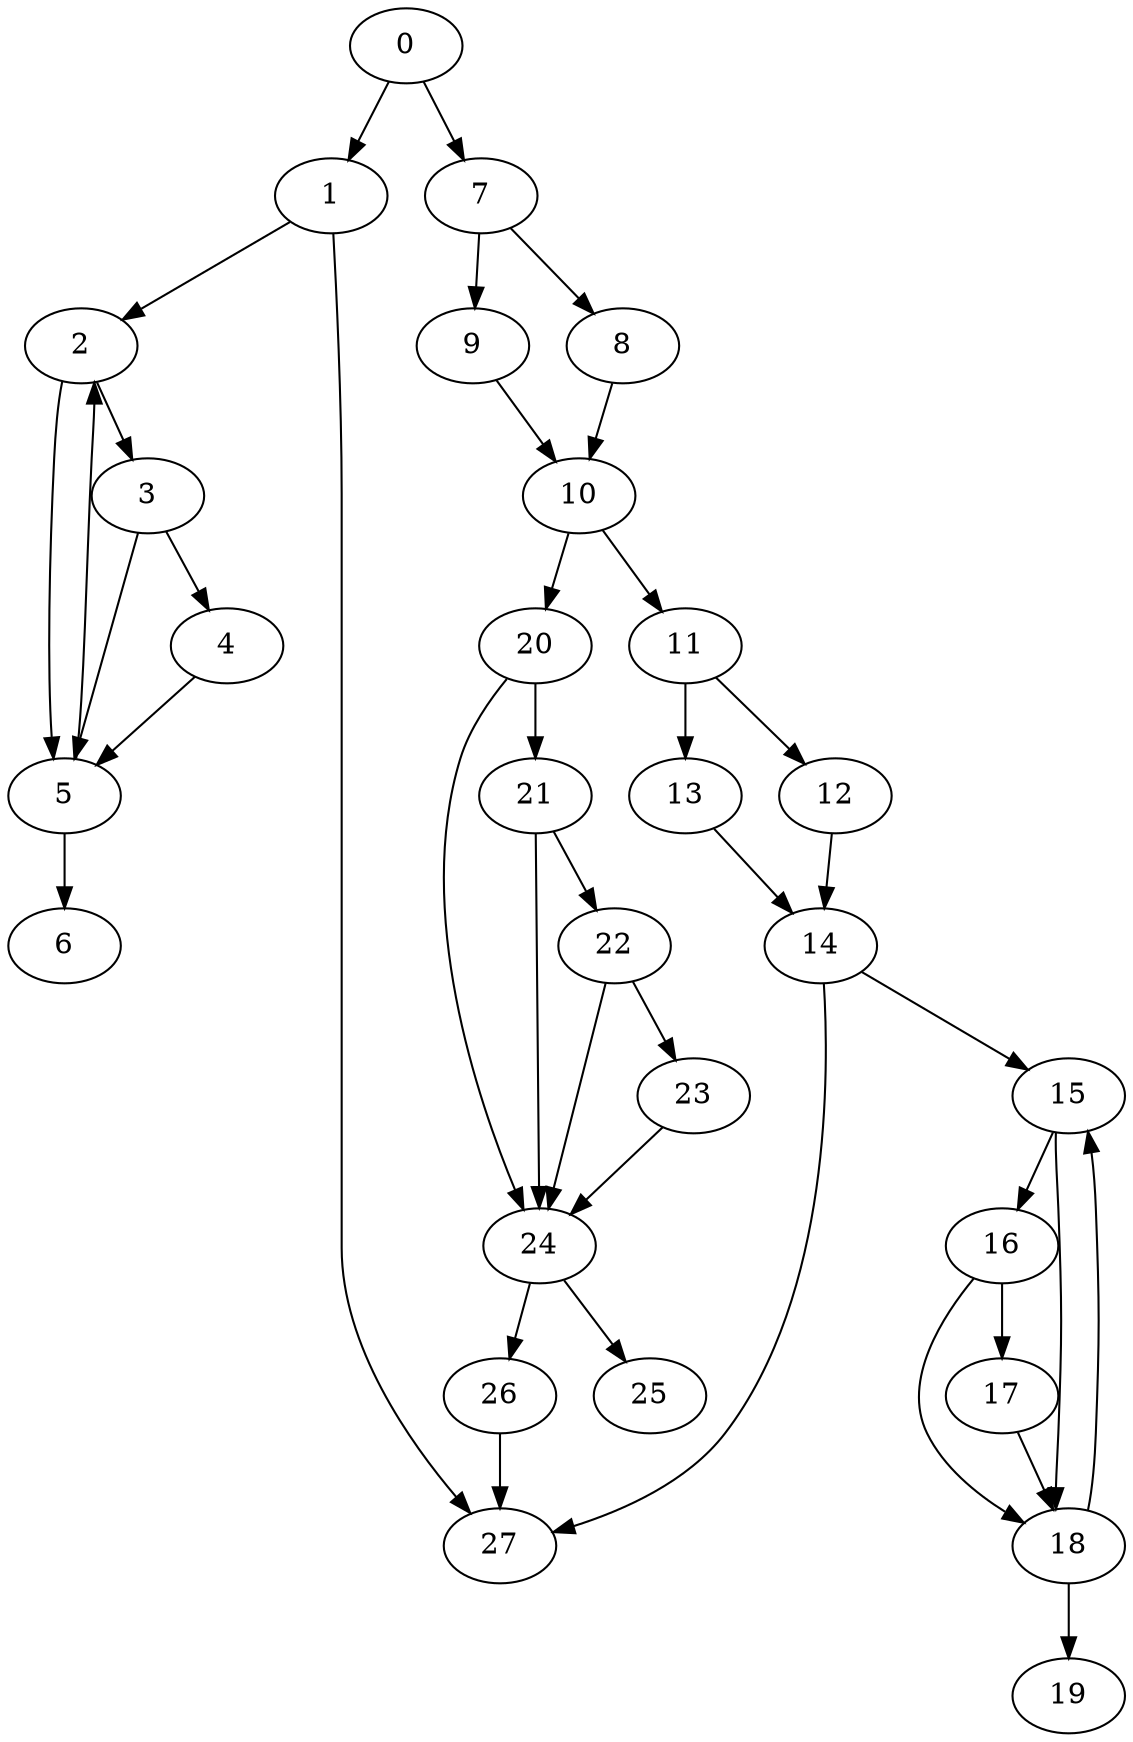 digraph {
	0
	1
	2
	3
	4
	5
	6
	7
	8
	9
	10
	11
	12
	13
	14
	15
	16
	17
	18
	19
	20
	21
	22
	23
	24
	25
	26
	27
	8 -> 10
	9 -> 10
	12 -> 14
	13 -> 14
	20 -> 21
	3 -> 4
	7 -> 8
	7 -> 9
	22 -> 23
	20 -> 24
	21 -> 24
	22 -> 24
	23 -> 24
	5 -> 6
	15 -> 18
	16 -> 18
	17 -> 18
	10 -> 20
	10 -> 11
	11 -> 13
	15 -> 16
	24 -> 26
	1 -> 27
	14 -> 27
	26 -> 27
	0 -> 1
	1 -> 2
	5 -> 2
	2 -> 3
	16 -> 17
	21 -> 22
	2 -> 5
	3 -> 5
	4 -> 5
	11 -> 12
	18 -> 19
	24 -> 25
	0 -> 7
	14 -> 15
	18 -> 15
}
